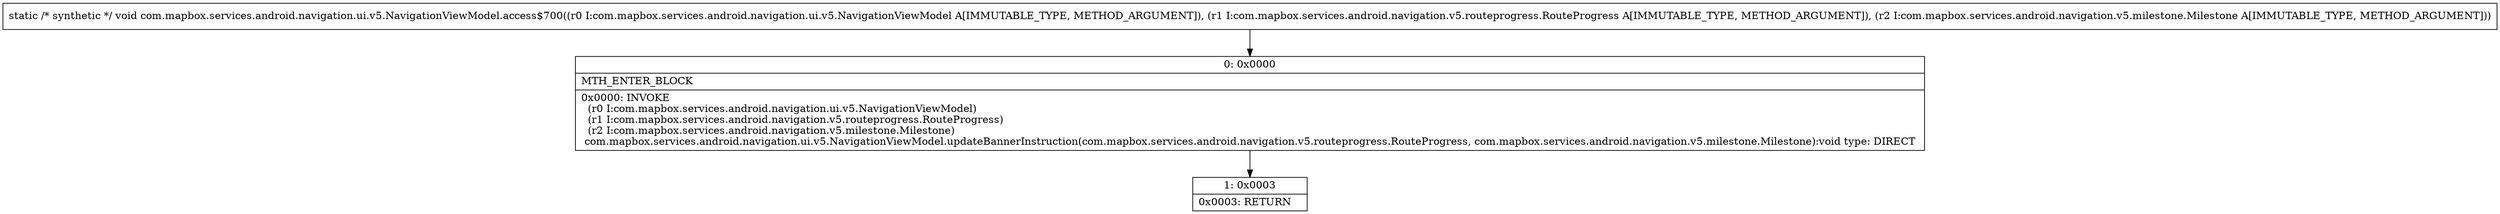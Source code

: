 digraph "CFG forcom.mapbox.services.android.navigation.ui.v5.NavigationViewModel.access$700(Lcom\/mapbox\/services\/android\/navigation\/ui\/v5\/NavigationViewModel;Lcom\/mapbox\/services\/android\/navigation\/v5\/routeprogress\/RouteProgress;Lcom\/mapbox\/services\/android\/navigation\/v5\/milestone\/Milestone;)V" {
Node_0 [shape=record,label="{0\:\ 0x0000|MTH_ENTER_BLOCK\l|0x0000: INVOKE  \l  (r0 I:com.mapbox.services.android.navigation.ui.v5.NavigationViewModel)\l  (r1 I:com.mapbox.services.android.navigation.v5.routeprogress.RouteProgress)\l  (r2 I:com.mapbox.services.android.navigation.v5.milestone.Milestone)\l com.mapbox.services.android.navigation.ui.v5.NavigationViewModel.updateBannerInstruction(com.mapbox.services.android.navigation.v5.routeprogress.RouteProgress, com.mapbox.services.android.navigation.v5.milestone.Milestone):void type: DIRECT \l}"];
Node_1 [shape=record,label="{1\:\ 0x0003|0x0003: RETURN   \l}"];
MethodNode[shape=record,label="{static \/* synthetic *\/ void com.mapbox.services.android.navigation.ui.v5.NavigationViewModel.access$700((r0 I:com.mapbox.services.android.navigation.ui.v5.NavigationViewModel A[IMMUTABLE_TYPE, METHOD_ARGUMENT]), (r1 I:com.mapbox.services.android.navigation.v5.routeprogress.RouteProgress A[IMMUTABLE_TYPE, METHOD_ARGUMENT]), (r2 I:com.mapbox.services.android.navigation.v5.milestone.Milestone A[IMMUTABLE_TYPE, METHOD_ARGUMENT])) }"];
MethodNode -> Node_0;
Node_0 -> Node_1;
}

